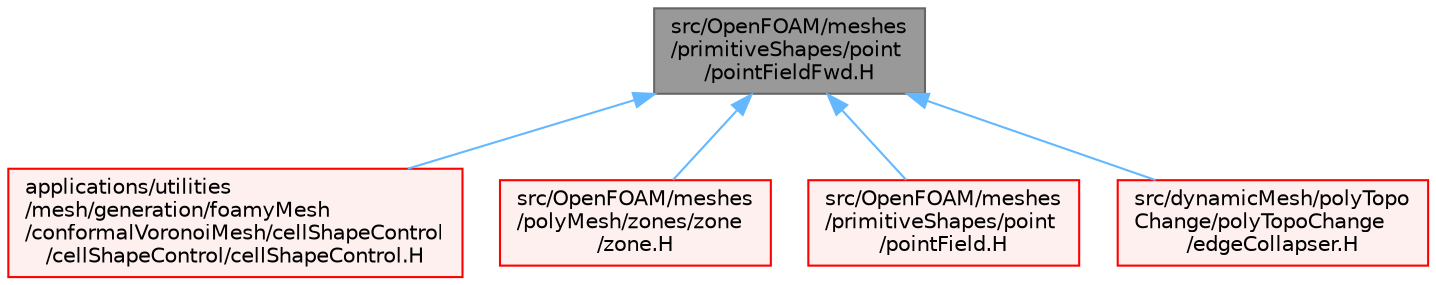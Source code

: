 digraph "src/OpenFOAM/meshes/primitiveShapes/point/pointFieldFwd.H"
{
 // LATEX_PDF_SIZE
  bgcolor="transparent";
  edge [fontname=Helvetica,fontsize=10,labelfontname=Helvetica,labelfontsize=10];
  node [fontname=Helvetica,fontsize=10,shape=box,height=0.2,width=0.4];
  Node1 [id="Node000001",label="src/OpenFOAM/meshes\l/primitiveShapes/point\l/pointFieldFwd.H",height=0.2,width=0.4,color="gray40", fillcolor="grey60", style="filled", fontcolor="black",tooltip=" "];
  Node1 -> Node2 [id="edge1_Node000001_Node000002",dir="back",color="steelblue1",style="solid",tooltip=" "];
  Node2 [id="Node000002",label="applications/utilities\l/mesh/generation/foamyMesh\l/conformalVoronoiMesh/cellShapeControl\l/cellShapeControl/cellShapeControl.H",height=0.2,width=0.4,color="red", fillcolor="#FFF0F0", style="filled",URL="$cellShapeControl_8H.html",tooltip=" "];
  Node1 -> Node19 [id="edge2_Node000001_Node000019",dir="back",color="steelblue1",style="solid",tooltip=" "];
  Node19 [id="Node000019",label="src/OpenFOAM/meshes\l/polyMesh/zones/zone\l/zone.H",height=0.2,width=0.4,color="red", fillcolor="#FFF0F0", style="filled",URL="$zone_8H.html",tooltip=" "];
  Node1 -> Node3763 [id="edge3_Node000001_Node003763",dir="back",color="steelblue1",style="solid",tooltip=" "];
  Node3763 [id="Node003763",label="src/OpenFOAM/meshes\l/primitiveShapes/point\l/pointField.H",height=0.2,width=0.4,color="red", fillcolor="#FFF0F0", style="filled",URL="$pointField_8H.html",tooltip=" "];
  Node1 -> Node1061 [id="edge4_Node000001_Node001061",dir="back",color="steelblue1",style="solid",tooltip=" "];
  Node1061 [id="Node001061",label="src/dynamicMesh/polyTopo\lChange/polyTopoChange\l/edgeCollapser.H",height=0.2,width=0.4,color="red", fillcolor="#FFF0F0", style="filled",URL="$edgeCollapser_8H.html",tooltip=" "];
}
